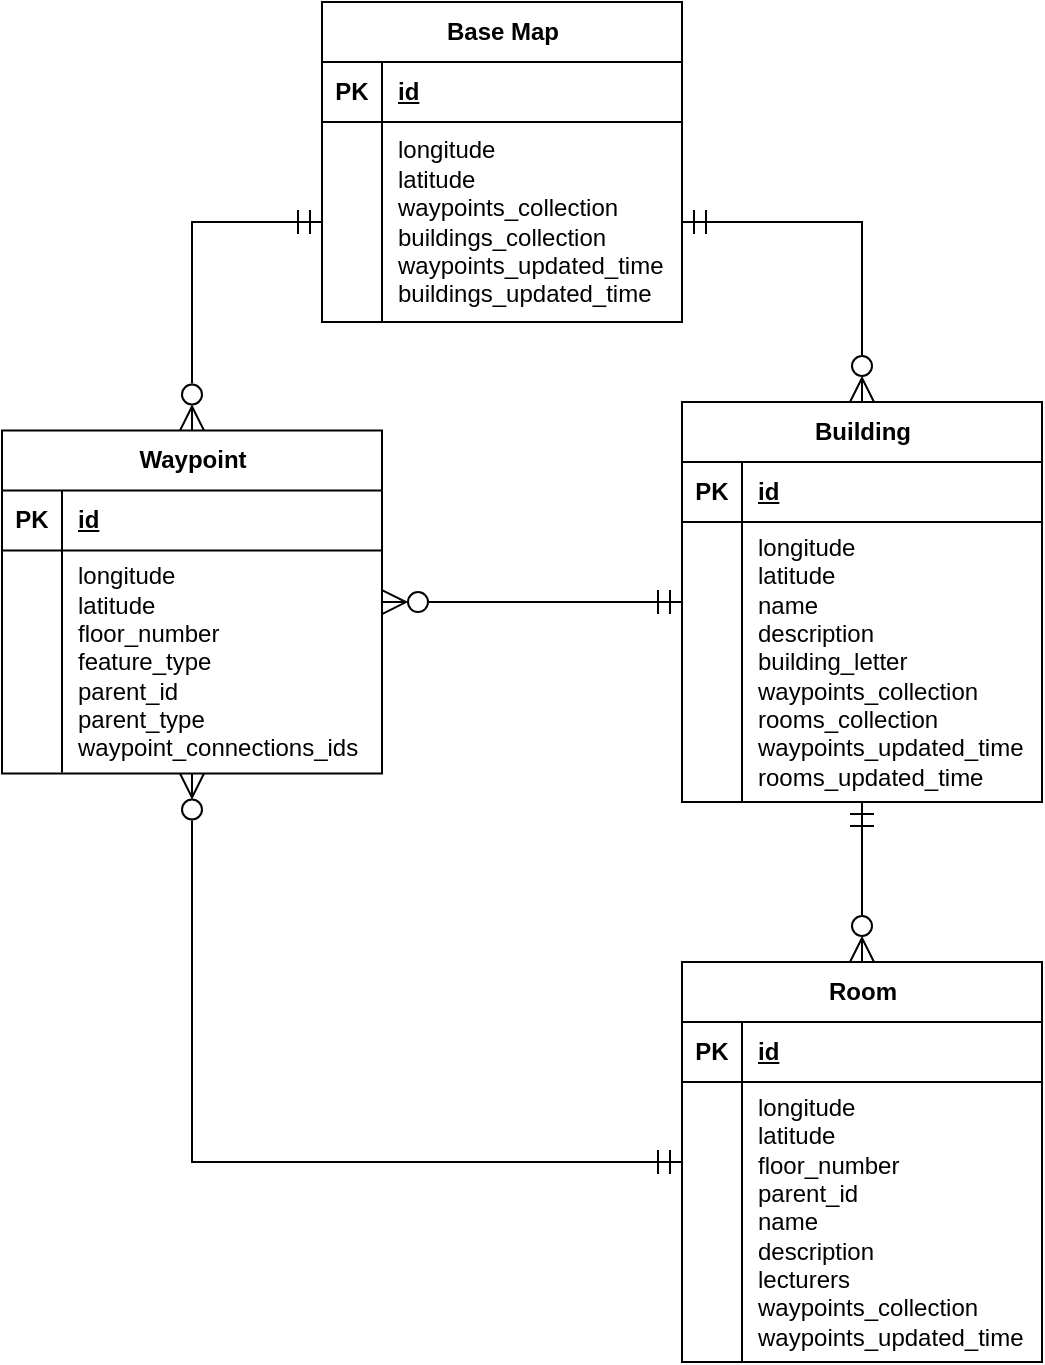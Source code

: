 <mxfile version="24.7.17">
  <diagram name="Page-1" id="L0TMY35DObfDmX4PfZSR">
    <mxGraphModel dx="1644" dy="878" grid="1" gridSize="10" guides="1" tooltips="1" connect="1" arrows="1" fold="1" page="1" pageScale="1" pageWidth="827" pageHeight="1169" math="0" shadow="0">
      <root>
        <mxCell id="0" />
        <mxCell id="1" parent="0" />
        <mxCell id="TXDJFziTyYmahO-NdrF_-3" value="Base Map" style="shape=table;startSize=30;container=1;collapsible=1;childLayout=tableLayout;fixedRows=1;rowLines=0;fontStyle=1;align=center;resizeLast=1;html=1;" parent="1" vertex="1">
          <mxGeometry x="290" y="60" width="180" height="160" as="geometry" />
        </mxCell>
        <mxCell id="TXDJFziTyYmahO-NdrF_-4" value="" style="shape=tableRow;horizontal=0;startSize=0;swimlaneHead=0;swimlaneBody=0;fillColor=none;collapsible=0;dropTarget=0;points=[[0,0.5],[1,0.5]];portConstraint=eastwest;top=0;left=0;right=0;bottom=1;" parent="TXDJFziTyYmahO-NdrF_-3" vertex="1">
          <mxGeometry y="30" width="180" height="30" as="geometry" />
        </mxCell>
        <mxCell id="TXDJFziTyYmahO-NdrF_-5" value="PK" style="shape=partialRectangle;connectable=0;fillColor=none;top=0;left=0;bottom=0;right=0;fontStyle=1;overflow=hidden;whiteSpace=wrap;html=1;" parent="TXDJFziTyYmahO-NdrF_-4" vertex="1">
          <mxGeometry width="30" height="30" as="geometry">
            <mxRectangle width="30" height="30" as="alternateBounds" />
          </mxGeometry>
        </mxCell>
        <mxCell id="TXDJFziTyYmahO-NdrF_-6" value="id" style="shape=partialRectangle;connectable=0;fillColor=none;top=0;left=0;bottom=0;right=0;align=left;spacingLeft=6;fontStyle=5;overflow=hidden;whiteSpace=wrap;html=1;" parent="TXDJFziTyYmahO-NdrF_-4" vertex="1">
          <mxGeometry x="30" width="150" height="30" as="geometry">
            <mxRectangle width="150" height="30" as="alternateBounds" />
          </mxGeometry>
        </mxCell>
        <mxCell id="TXDJFziTyYmahO-NdrF_-7" value="" style="shape=tableRow;horizontal=0;startSize=0;swimlaneHead=0;swimlaneBody=0;fillColor=none;collapsible=0;dropTarget=0;points=[[0,0.5],[1,0.5]];portConstraint=eastwest;top=0;left=0;right=0;bottom=0;" parent="TXDJFziTyYmahO-NdrF_-3" vertex="1">
          <mxGeometry y="60" width="180" height="100" as="geometry" />
        </mxCell>
        <mxCell id="TXDJFziTyYmahO-NdrF_-8" value="" style="shape=partialRectangle;connectable=0;fillColor=none;top=0;left=0;bottom=0;right=0;editable=1;overflow=hidden;whiteSpace=wrap;html=1;" parent="TXDJFziTyYmahO-NdrF_-7" vertex="1">
          <mxGeometry width="30" height="100" as="geometry">
            <mxRectangle width="30" height="100" as="alternateBounds" />
          </mxGeometry>
        </mxCell>
        <mxCell id="TXDJFziTyYmahO-NdrF_-9" value="longitude&lt;div&gt;latitude&lt;br&gt;&lt;/div&gt;&lt;div&gt;waypoints_collection&lt;/div&gt;&lt;div&gt;buildings_collection&lt;/div&gt;&lt;div&gt;waypoints_updated_time&lt;/div&gt;&lt;div&gt;buildings_updated_time&lt;/div&gt;" style="shape=partialRectangle;connectable=0;fillColor=none;top=0;left=0;bottom=0;right=0;align=left;spacingLeft=6;overflow=hidden;whiteSpace=wrap;html=1;" parent="TXDJFziTyYmahO-NdrF_-7" vertex="1">
          <mxGeometry x="30" width="150" height="100" as="geometry">
            <mxRectangle width="150" height="100" as="alternateBounds" />
          </mxGeometry>
        </mxCell>
        <mxCell id="TXDJFziTyYmahO-NdrF_-16" value="Waypoint" style="shape=table;startSize=30;container=1;collapsible=1;childLayout=tableLayout;fixedRows=1;rowLines=0;fontStyle=1;align=center;resizeLast=1;html=1;" parent="1" vertex="1">
          <mxGeometry x="130" y="274.25" width="190" height="171.5" as="geometry" />
        </mxCell>
        <mxCell id="TXDJFziTyYmahO-NdrF_-17" value="" style="shape=tableRow;horizontal=0;startSize=0;swimlaneHead=0;swimlaneBody=0;fillColor=none;collapsible=0;dropTarget=0;points=[[0,0.5],[1,0.5]];portConstraint=eastwest;top=0;left=0;right=0;bottom=1;" parent="TXDJFziTyYmahO-NdrF_-16" vertex="1">
          <mxGeometry y="30" width="190" height="30" as="geometry" />
        </mxCell>
        <mxCell id="TXDJFziTyYmahO-NdrF_-18" value="PK" style="shape=partialRectangle;connectable=0;fillColor=none;top=0;left=0;bottom=0;right=0;fontStyle=1;overflow=hidden;whiteSpace=wrap;html=1;" parent="TXDJFziTyYmahO-NdrF_-17" vertex="1">
          <mxGeometry width="30" height="30" as="geometry">
            <mxRectangle width="30" height="30" as="alternateBounds" />
          </mxGeometry>
        </mxCell>
        <mxCell id="TXDJFziTyYmahO-NdrF_-19" value="id" style="shape=partialRectangle;connectable=0;fillColor=none;top=0;left=0;bottom=0;right=0;align=left;spacingLeft=6;fontStyle=5;overflow=hidden;whiteSpace=wrap;html=1;" parent="TXDJFziTyYmahO-NdrF_-17" vertex="1">
          <mxGeometry x="30" width="160" height="30" as="geometry">
            <mxRectangle width="160" height="30" as="alternateBounds" />
          </mxGeometry>
        </mxCell>
        <mxCell id="TXDJFziTyYmahO-NdrF_-20" value="" style="shape=tableRow;horizontal=0;startSize=0;swimlaneHead=0;swimlaneBody=0;fillColor=none;collapsible=0;dropTarget=0;points=[[0,0.5],[1,0.5]];portConstraint=eastwest;top=0;left=0;right=0;bottom=0;" parent="TXDJFziTyYmahO-NdrF_-16" vertex="1">
          <mxGeometry y="60" width="190" height="111" as="geometry" />
        </mxCell>
        <mxCell id="TXDJFziTyYmahO-NdrF_-21" value="" style="shape=partialRectangle;connectable=0;fillColor=none;top=0;left=0;bottom=0;right=0;editable=1;overflow=hidden;whiteSpace=wrap;html=1;" parent="TXDJFziTyYmahO-NdrF_-20" vertex="1">
          <mxGeometry width="30" height="111" as="geometry">
            <mxRectangle width="30" height="111" as="alternateBounds" />
          </mxGeometry>
        </mxCell>
        <mxCell id="TXDJFziTyYmahO-NdrF_-22" value="&lt;div&gt;longitude&lt;/div&gt;&lt;div&gt;latitude&lt;br&gt;&lt;/div&gt;&lt;div&gt;floor_number&lt;/div&gt;&lt;div&gt;feature_type&lt;/div&gt;&lt;div&gt;parent_id&lt;/div&gt;&lt;div&gt;parent_type&lt;/div&gt;&lt;div&gt;waypoint_connections_ids&lt;/div&gt;" style="shape=partialRectangle;connectable=0;fillColor=none;top=0;left=0;bottom=0;right=0;align=left;spacingLeft=6;overflow=hidden;whiteSpace=wrap;html=1;" parent="TXDJFziTyYmahO-NdrF_-20" vertex="1">
          <mxGeometry x="30" width="160" height="111" as="geometry">
            <mxRectangle width="160" height="111" as="alternateBounds" />
          </mxGeometry>
        </mxCell>
        <mxCell id="TXDJFziTyYmahO-NdrF_-23" value="Room" style="shape=table;startSize=30;container=1;collapsible=1;childLayout=tableLayout;fixedRows=1;rowLines=0;fontStyle=1;align=center;resizeLast=1;html=1;" parent="1" vertex="1">
          <mxGeometry x="470" y="540" width="180" height="200" as="geometry" />
        </mxCell>
        <mxCell id="TXDJFziTyYmahO-NdrF_-24" value="" style="shape=tableRow;horizontal=0;startSize=0;swimlaneHead=0;swimlaneBody=0;fillColor=none;collapsible=0;dropTarget=0;points=[[0,0.5],[1,0.5]];portConstraint=eastwest;top=0;left=0;right=0;bottom=1;" parent="TXDJFziTyYmahO-NdrF_-23" vertex="1">
          <mxGeometry y="30" width="180" height="30" as="geometry" />
        </mxCell>
        <mxCell id="TXDJFziTyYmahO-NdrF_-25" value="PK" style="shape=partialRectangle;connectable=0;fillColor=none;top=0;left=0;bottom=0;right=0;fontStyle=1;overflow=hidden;whiteSpace=wrap;html=1;" parent="TXDJFziTyYmahO-NdrF_-24" vertex="1">
          <mxGeometry width="30" height="30" as="geometry">
            <mxRectangle width="30" height="30" as="alternateBounds" />
          </mxGeometry>
        </mxCell>
        <mxCell id="TXDJFziTyYmahO-NdrF_-26" value="id" style="shape=partialRectangle;connectable=0;fillColor=none;top=0;left=0;bottom=0;right=0;align=left;spacingLeft=6;fontStyle=5;overflow=hidden;whiteSpace=wrap;html=1;" parent="TXDJFziTyYmahO-NdrF_-24" vertex="1">
          <mxGeometry x="30" width="150" height="30" as="geometry">
            <mxRectangle width="150" height="30" as="alternateBounds" />
          </mxGeometry>
        </mxCell>
        <mxCell id="TXDJFziTyYmahO-NdrF_-27" value="" style="shape=tableRow;horizontal=0;startSize=0;swimlaneHead=0;swimlaneBody=0;fillColor=none;collapsible=0;dropTarget=0;points=[[0,0.5],[1,0.5]];portConstraint=eastwest;top=0;left=0;right=0;bottom=0;" parent="TXDJFziTyYmahO-NdrF_-23" vertex="1">
          <mxGeometry y="60" width="180" height="140" as="geometry" />
        </mxCell>
        <mxCell id="TXDJFziTyYmahO-NdrF_-28" value="" style="shape=partialRectangle;connectable=0;fillColor=none;top=0;left=0;bottom=0;right=0;editable=1;overflow=hidden;whiteSpace=wrap;html=1;" parent="TXDJFziTyYmahO-NdrF_-27" vertex="1">
          <mxGeometry width="30" height="140" as="geometry">
            <mxRectangle width="30" height="140" as="alternateBounds" />
          </mxGeometry>
        </mxCell>
        <mxCell id="TXDJFziTyYmahO-NdrF_-29" value="&lt;div&gt;longitude&lt;/div&gt;&lt;div&gt;latitude&lt;br&gt;&lt;/div&gt;&lt;div&gt;&lt;span style=&quot;background-color: initial;&quot;&gt;floor_number&lt;/span&gt;&lt;/div&gt;&lt;div&gt;&lt;span style=&quot;background-color: initial;&quot;&gt;parent_id&lt;/span&gt;&lt;/div&gt;&lt;div&gt;name&lt;/div&gt;&lt;div&gt;description&lt;/div&gt;&lt;div&gt;lecturers&lt;/div&gt;&lt;div&gt;&lt;/div&gt;&lt;div&gt;waypoints_collection&lt;/div&gt;&lt;div&gt;waypoints_updated_time&lt;/div&gt;" style="shape=partialRectangle;connectable=0;fillColor=none;top=0;left=0;bottom=0;right=0;align=left;spacingLeft=6;overflow=hidden;whiteSpace=wrap;html=1;" parent="TXDJFziTyYmahO-NdrF_-27" vertex="1">
          <mxGeometry x="30" width="150" height="140" as="geometry">
            <mxRectangle width="150" height="140" as="alternateBounds" />
          </mxGeometry>
        </mxCell>
        <mxCell id="TXDJFziTyYmahO-NdrF_-30" value="Building" style="shape=table;startSize=30;container=1;collapsible=1;childLayout=tableLayout;fixedRows=1;rowLines=0;fontStyle=1;align=center;resizeLast=1;html=1;" parent="1" vertex="1">
          <mxGeometry x="470" y="260" width="180" height="200" as="geometry" />
        </mxCell>
        <mxCell id="TXDJFziTyYmahO-NdrF_-31" value="" style="shape=tableRow;horizontal=0;startSize=0;swimlaneHead=0;swimlaneBody=0;fillColor=none;collapsible=0;dropTarget=0;points=[[0,0.5],[1,0.5]];portConstraint=eastwest;top=0;left=0;right=0;bottom=1;" parent="TXDJFziTyYmahO-NdrF_-30" vertex="1">
          <mxGeometry y="30" width="180" height="30" as="geometry" />
        </mxCell>
        <mxCell id="TXDJFziTyYmahO-NdrF_-32" value="PK" style="shape=partialRectangle;connectable=0;fillColor=none;top=0;left=0;bottom=0;right=0;fontStyle=1;overflow=hidden;whiteSpace=wrap;html=1;" parent="TXDJFziTyYmahO-NdrF_-31" vertex="1">
          <mxGeometry width="30" height="30" as="geometry">
            <mxRectangle width="30" height="30" as="alternateBounds" />
          </mxGeometry>
        </mxCell>
        <mxCell id="TXDJFziTyYmahO-NdrF_-33" value="id" style="shape=partialRectangle;connectable=0;fillColor=none;top=0;left=0;bottom=0;right=0;align=left;spacingLeft=6;fontStyle=5;overflow=hidden;whiteSpace=wrap;html=1;" parent="TXDJFziTyYmahO-NdrF_-31" vertex="1">
          <mxGeometry x="30" width="150" height="30" as="geometry">
            <mxRectangle width="150" height="30" as="alternateBounds" />
          </mxGeometry>
        </mxCell>
        <mxCell id="TXDJFziTyYmahO-NdrF_-34" value="" style="shape=tableRow;horizontal=0;startSize=0;swimlaneHead=0;swimlaneBody=0;fillColor=none;collapsible=0;dropTarget=0;points=[[0,0.5],[1,0.5]];portConstraint=eastwest;top=0;left=0;right=0;bottom=0;" parent="TXDJFziTyYmahO-NdrF_-30" vertex="1">
          <mxGeometry y="60" width="180" height="140" as="geometry" />
        </mxCell>
        <mxCell id="TXDJFziTyYmahO-NdrF_-35" value="" style="shape=partialRectangle;connectable=0;fillColor=none;top=0;left=0;bottom=0;right=0;editable=1;overflow=hidden;whiteSpace=wrap;html=1;" parent="TXDJFziTyYmahO-NdrF_-34" vertex="1">
          <mxGeometry width="30" height="140" as="geometry">
            <mxRectangle width="30" height="140" as="alternateBounds" />
          </mxGeometry>
        </mxCell>
        <mxCell id="TXDJFziTyYmahO-NdrF_-36" value="&lt;div&gt;&lt;div&gt;longitude&lt;/div&gt;&lt;div&gt;latitude&lt;/div&gt;&lt;/div&gt;&lt;div&gt;name&lt;/div&gt;&lt;div&gt;description&lt;/div&gt;&lt;div&gt;building_letter&lt;/div&gt;&lt;div&gt;waypoints_collection&lt;/div&gt;&lt;div&gt;rooms_collection&lt;/div&gt;&lt;div&gt;waypoints_updated_time&lt;/div&gt;&lt;div&gt;rooms_updated_time&lt;/div&gt;" style="shape=partialRectangle;connectable=0;fillColor=none;top=0;left=0;bottom=0;right=0;align=left;spacingLeft=6;overflow=hidden;whiteSpace=wrap;html=1;" parent="TXDJFziTyYmahO-NdrF_-34" vertex="1">
          <mxGeometry x="30" width="150" height="140" as="geometry">
            <mxRectangle width="150" height="140" as="alternateBounds" />
          </mxGeometry>
        </mxCell>
        <mxCell id="TXDJFziTyYmahO-NdrF_-40" value="" style="fontSize=12;html=1;endArrow=ERzeroToMany;rounded=0;edgeStyle=orthogonalEdgeStyle;strokeWidth=1;targetPerimeterSpacing=0;endSize=10;startArrow=ERmandOne;startFill=0;startSize=10;endFill=0;" parent="1" source="TXDJFziTyYmahO-NdrF_-7" target="TXDJFziTyYmahO-NdrF_-30" edge="1">
          <mxGeometry width="100" height="100" relative="1" as="geometry">
            <mxPoint x="530" y="220" as="sourcePoint" />
            <mxPoint x="470" y="360" as="targetPoint" />
          </mxGeometry>
        </mxCell>
        <mxCell id="TXDJFziTyYmahO-NdrF_-42" value="" style="fontSize=12;html=1;endArrow=ERzeroToMany;rounded=0;edgeStyle=orthogonalEdgeStyle;strokeWidth=1;targetPerimeterSpacing=0;endSize=10;endFill=0;startArrow=ERmandOne;startFill=0;startSize=10;" parent="1" source="TXDJFziTyYmahO-NdrF_-7" target="TXDJFziTyYmahO-NdrF_-16" edge="1">
          <mxGeometry width="100" height="100" relative="1" as="geometry">
            <mxPoint x="130" y="350" as="sourcePoint" />
            <mxPoint x="260" y="480" as="targetPoint" />
          </mxGeometry>
        </mxCell>
        <mxCell id="TXDJFziTyYmahO-NdrF_-43" value="" style="fontSize=12;html=1;endArrow=ERzeroToMany;rounded=0;edgeStyle=orthogonalEdgeStyle;strokeWidth=1;targetPerimeterSpacing=0;endSize=10;endFill=0;startArrow=ERmandOne;startFill=0;startSize=10;" parent="1" source="TXDJFziTyYmahO-NdrF_-30" target="TXDJFziTyYmahO-NdrF_-16" edge="1">
          <mxGeometry width="100" height="100" relative="1" as="geometry">
            <mxPoint x="455" y="460" as="sourcePoint" />
            <mxPoint x="340" y="680" as="targetPoint" />
          </mxGeometry>
        </mxCell>
        <mxCell id="TXDJFziTyYmahO-NdrF_-44" value="" style="fontSize=12;html=1;endArrow=ERzeroToMany;rounded=0;edgeStyle=orthogonalEdgeStyle;strokeWidth=1;targetPerimeterSpacing=0;endSize=10;endFill=0;startArrow=ERmandOne;startFill=0;startSize=10;" parent="1" source="TXDJFziTyYmahO-NdrF_-30" target="TXDJFziTyYmahO-NdrF_-23" edge="1">
          <mxGeometry width="100" height="100" relative="1" as="geometry">
            <mxPoint x="530" y="620" as="sourcePoint" />
            <mxPoint x="290" y="665" as="targetPoint" />
          </mxGeometry>
        </mxCell>
        <mxCell id="TXDJFziTyYmahO-NdrF_-45" value="" style="fontSize=12;html=1;endArrow=ERzeroToMany;rounded=0;edgeStyle=orthogonalEdgeStyle;strokeWidth=1;targetPerimeterSpacing=0;endSize=10;endFill=0;startArrow=ERmandOne;startFill=0;startSize=10;" parent="1" source="TXDJFziTyYmahO-NdrF_-23" target="TXDJFziTyYmahO-NdrF_-16" edge="1">
          <mxGeometry width="100" height="100" relative="1" as="geometry">
            <mxPoint x="360" y="540" as="sourcePoint" />
            <mxPoint x="440" y="630" as="targetPoint" />
          </mxGeometry>
        </mxCell>
      </root>
    </mxGraphModel>
  </diagram>
</mxfile>
